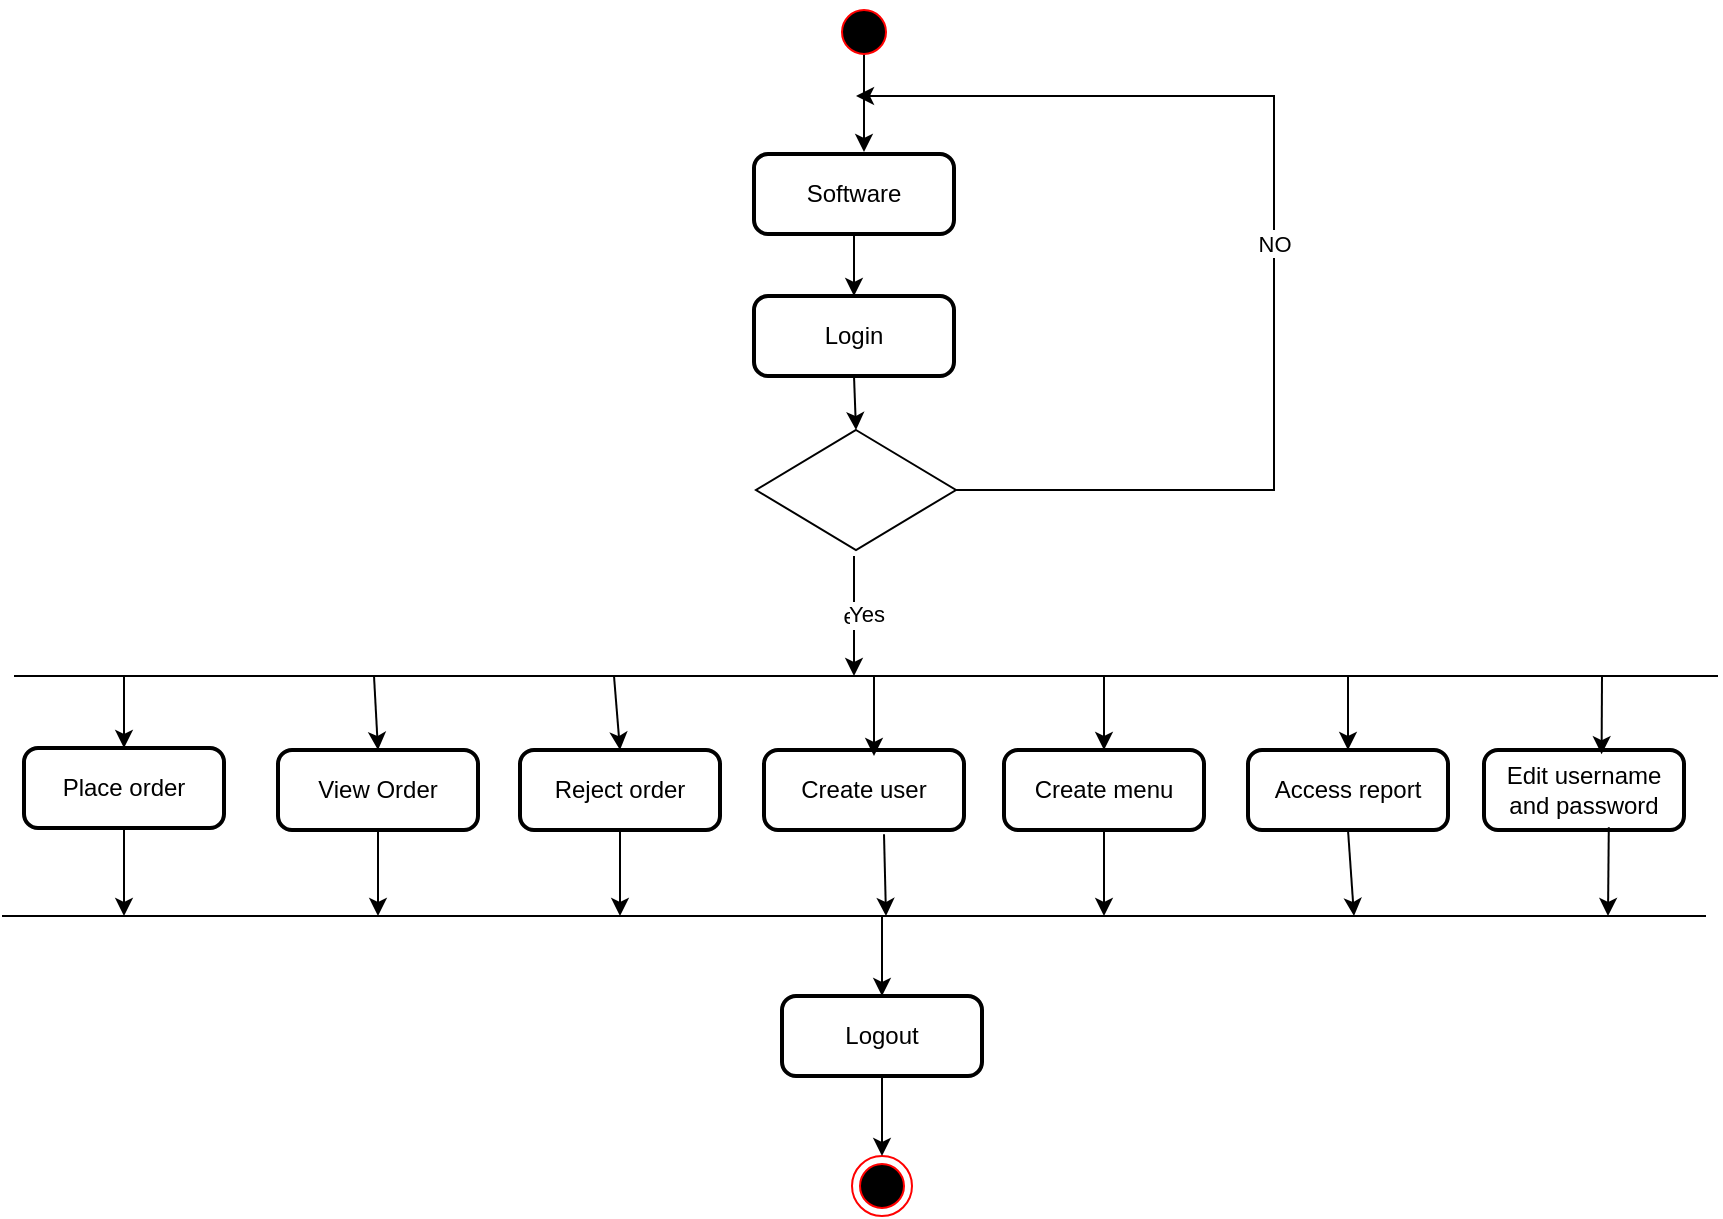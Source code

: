 <mxfile version="24.7.10">
  <diagram name="Page-1" id="VVq9FTgBujGcbOgqGmJe">
    <mxGraphModel dx="1885" dy="595" grid="1" gridSize="10" guides="1" tooltips="1" connect="1" arrows="1" fold="1" page="1" pageScale="1" pageWidth="850" pageHeight="1100" math="0" shadow="0">
      <root>
        <mxCell id="0" />
        <mxCell id="1" parent="0" />
        <mxCell id="jVGJO22E7fSaNDXaeYZa-49" value="" style="edgeStyle=orthogonalEdgeStyle;rounded=0;orthogonalLoop=1;jettySize=auto;html=1;" edge="1" parent="1">
          <mxGeometry relative="1" as="geometry">
            <mxPoint x="425" y="69" as="sourcePoint" />
            <mxPoint x="425" y="118" as="targetPoint" />
          </mxGeometry>
        </mxCell>
        <mxCell id="jVGJO22E7fSaNDXaeYZa-46" value="" style="ellipse;html=1;shape=startState;fillColor=#000000;strokeColor=#ff0000;" vertex="1" parent="1">
          <mxGeometry x="410" y="43" width="30" height="30" as="geometry" />
        </mxCell>
        <mxCell id="jVGJO22E7fSaNDXaeYZa-48" value="Software" style="rounded=1;whiteSpace=wrap;html=1;absoluteArcSize=1;arcSize=14;strokeWidth=2;" vertex="1" parent="1">
          <mxGeometry x="370" y="119" width="100" height="40" as="geometry" />
        </mxCell>
        <mxCell id="jVGJO22E7fSaNDXaeYZa-50" value="Login" style="rounded=1;whiteSpace=wrap;html=1;absoluteArcSize=1;arcSize=14;strokeWidth=2;" vertex="1" parent="1">
          <mxGeometry x="370" y="190" width="100" height="40" as="geometry" />
        </mxCell>
        <mxCell id="jVGJO22E7fSaNDXaeYZa-51" value="" style="shape=rhombus;perimeter=rhombusPerimeter;whiteSpace=wrap;html=1;align=center;" vertex="1" parent="1">
          <mxGeometry x="371" y="257" width="100" height="60" as="geometry" />
        </mxCell>
        <mxCell id="jVGJO22E7fSaNDXaeYZa-52" value="Create user" style="rounded=1;whiteSpace=wrap;html=1;absoluteArcSize=1;arcSize=14;strokeWidth=2;" vertex="1" parent="1">
          <mxGeometry x="375" y="417" width="100" height="40" as="geometry" />
        </mxCell>
        <mxCell id="jVGJO22E7fSaNDXaeYZa-53" value="Reject order" style="rounded=1;whiteSpace=wrap;html=1;absoluteArcSize=1;arcSize=14;strokeWidth=2;" vertex="1" parent="1">
          <mxGeometry x="253" y="417" width="100" height="40" as="geometry" />
        </mxCell>
        <mxCell id="jVGJO22E7fSaNDXaeYZa-54" value="Create menu" style="rounded=1;whiteSpace=wrap;html=1;absoluteArcSize=1;arcSize=14;strokeWidth=2;" vertex="1" parent="1">
          <mxGeometry x="495" y="417" width="100" height="40" as="geometry" />
        </mxCell>
        <mxCell id="jVGJO22E7fSaNDXaeYZa-55" value="Access report" style="rounded=1;whiteSpace=wrap;html=1;absoluteArcSize=1;arcSize=14;strokeWidth=2;" vertex="1" parent="1">
          <mxGeometry x="617" y="417" width="100" height="40" as="geometry" />
        </mxCell>
        <mxCell id="jVGJO22E7fSaNDXaeYZa-56" value="Place order" style="rounded=1;whiteSpace=wrap;html=1;absoluteArcSize=1;arcSize=14;strokeWidth=2;" vertex="1" parent="1">
          <mxGeometry x="5" y="416" width="100" height="40" as="geometry" />
        </mxCell>
        <mxCell id="jVGJO22E7fSaNDXaeYZa-58" value="View Order" style="rounded=1;whiteSpace=wrap;html=1;absoluteArcSize=1;arcSize=14;strokeWidth=2;" vertex="1" parent="1">
          <mxGeometry x="132" y="417" width="100" height="40" as="geometry" />
        </mxCell>
        <mxCell id="jVGJO22E7fSaNDXaeYZa-60" value="Edit username and password" style="rounded=1;whiteSpace=wrap;html=1;absoluteArcSize=1;arcSize=14;strokeWidth=2;" vertex="1" parent="1">
          <mxGeometry x="735" y="417" width="100" height="40" as="geometry" />
        </mxCell>
        <mxCell id="jVGJO22E7fSaNDXaeYZa-61" value="" style="endArrow=classic;html=1;rounded=0;exitX=0.5;exitY=1;exitDx=0;exitDy=0;entryX=0.5;entryY=0;entryDx=0;entryDy=0;" edge="1" parent="1" source="jVGJO22E7fSaNDXaeYZa-48" target="jVGJO22E7fSaNDXaeYZa-50">
          <mxGeometry width="50" height="50" relative="1" as="geometry">
            <mxPoint x="360" y="250" as="sourcePoint" />
            <mxPoint x="410" y="200" as="targetPoint" />
          </mxGeometry>
        </mxCell>
        <mxCell id="jVGJO22E7fSaNDXaeYZa-62" value="NO" style="endArrow=classic;html=1;rounded=0;exitX=1;exitY=0.5;exitDx=0;exitDy=0;" edge="1" parent="1" source="jVGJO22E7fSaNDXaeYZa-51">
          <mxGeometry relative="1" as="geometry">
            <mxPoint x="330" y="220" as="sourcePoint" />
            <mxPoint x="421" y="90" as="targetPoint" />
            <Array as="points">
              <mxPoint x="630" y="287" />
              <mxPoint x="630" y="90" />
            </Array>
          </mxGeometry>
        </mxCell>
        <mxCell id="jVGJO22E7fSaNDXaeYZa-63" value="NO" style="edgeLabel;resizable=0;html=1;;align=center;verticalAlign=middle;" connectable="0" vertex="1" parent="jVGJO22E7fSaNDXaeYZa-62">
          <mxGeometry relative="1" as="geometry" />
        </mxCell>
        <mxCell id="jVGJO22E7fSaNDXaeYZa-64" value="" style="endArrow=classic;html=1;rounded=0;entryX=0.5;entryY=0;entryDx=0;entryDy=0;exitX=0.5;exitY=1;exitDx=0;exitDy=0;" edge="1" parent="1" source="jVGJO22E7fSaNDXaeYZa-50" target="jVGJO22E7fSaNDXaeYZa-51">
          <mxGeometry width="50" height="50" relative="1" as="geometry">
            <mxPoint x="360" y="250" as="sourcePoint" />
            <mxPoint x="410" y="200" as="targetPoint" />
          </mxGeometry>
        </mxCell>
        <mxCell id="jVGJO22E7fSaNDXaeYZa-67" value="" style="endArrow=none;html=1;rounded=0;" edge="1" parent="1">
          <mxGeometry width="50" height="50" relative="1" as="geometry">
            <mxPoint y="380" as="sourcePoint" />
            <mxPoint x="852" y="380" as="targetPoint" />
          </mxGeometry>
        </mxCell>
        <mxCell id="jVGJO22E7fSaNDXaeYZa-68" value="" style="endArrow=classic;html=1;rounded=0;" edge="1" parent="1">
          <mxGeometry relative="1" as="geometry">
            <mxPoint x="420" y="320" as="sourcePoint" />
            <mxPoint x="420" y="380" as="targetPoint" />
          </mxGeometry>
        </mxCell>
        <mxCell id="jVGJO22E7fSaNDXaeYZa-69" value="es" style="edgeLabel;resizable=0;html=1;;align=center;verticalAlign=middle;" connectable="0" vertex="1" parent="jVGJO22E7fSaNDXaeYZa-68">
          <mxGeometry relative="1" as="geometry" />
        </mxCell>
        <mxCell id="jVGJO22E7fSaNDXaeYZa-70" value="Yes" style="edgeLabel;html=1;align=center;verticalAlign=middle;resizable=0;points=[];" vertex="1" connectable="0" parent="jVGJO22E7fSaNDXaeYZa-68">
          <mxGeometry x="-0.049" y="6" relative="1" as="geometry">
            <mxPoint as="offset" />
          </mxGeometry>
        </mxCell>
        <mxCell id="jVGJO22E7fSaNDXaeYZa-71" value="" style="endArrow=none;html=1;rounded=0;" edge="1" parent="1">
          <mxGeometry width="50" height="50" relative="1" as="geometry">
            <mxPoint x="-6" y="500" as="sourcePoint" />
            <mxPoint x="846" y="500" as="targetPoint" />
          </mxGeometry>
        </mxCell>
        <mxCell id="jVGJO22E7fSaNDXaeYZa-73" value="Logout" style="rounded=1;whiteSpace=wrap;html=1;absoluteArcSize=1;arcSize=14;strokeWidth=2;" vertex="1" parent="1">
          <mxGeometry x="384" y="540" width="100" height="40" as="geometry" />
        </mxCell>
        <mxCell id="jVGJO22E7fSaNDXaeYZa-74" value="" style="ellipse;html=1;shape=endState;fillColor=#000000;strokeColor=#ff0000;" vertex="1" parent="1">
          <mxGeometry x="419" y="620" width="30" height="30" as="geometry" />
        </mxCell>
        <mxCell id="jVGJO22E7fSaNDXaeYZa-75" value="" style="endArrow=classic;html=1;rounded=0;entryX=0.5;entryY=0;entryDx=0;entryDy=0;" edge="1" parent="1" target="jVGJO22E7fSaNDXaeYZa-56">
          <mxGeometry width="50" height="50" relative="1" as="geometry">
            <mxPoint x="55" y="380" as="sourcePoint" />
            <mxPoint x="410" y="360" as="targetPoint" />
          </mxGeometry>
        </mxCell>
        <mxCell id="jVGJO22E7fSaNDXaeYZa-84" value="" style="endArrow=classic;html=1;rounded=0;exitX=0.5;exitY=1;exitDx=0;exitDy=0;" edge="1" parent="1" source="jVGJO22E7fSaNDXaeYZa-56">
          <mxGeometry width="50" height="50" relative="1" as="geometry">
            <mxPoint x="350" y="560" as="sourcePoint" />
            <mxPoint x="55" y="500" as="targetPoint" />
          </mxGeometry>
        </mxCell>
        <mxCell id="jVGJO22E7fSaNDXaeYZa-85" value="" style="endArrow=classic;html=1;rounded=0;entryX=0.5;entryY=0;entryDx=0;entryDy=0;" edge="1" parent="1" target="jVGJO22E7fSaNDXaeYZa-58">
          <mxGeometry width="50" height="50" relative="1" as="geometry">
            <mxPoint x="180" y="380" as="sourcePoint" />
            <mxPoint x="400" y="510" as="targetPoint" />
          </mxGeometry>
        </mxCell>
        <mxCell id="jVGJO22E7fSaNDXaeYZa-86" value="" style="endArrow=classic;html=1;rounded=0;exitX=0.5;exitY=1;exitDx=0;exitDy=0;" edge="1" parent="1" source="jVGJO22E7fSaNDXaeYZa-58">
          <mxGeometry width="50" height="50" relative="1" as="geometry">
            <mxPoint x="350" y="560" as="sourcePoint" />
            <mxPoint x="182" y="500" as="targetPoint" />
          </mxGeometry>
        </mxCell>
        <mxCell id="jVGJO22E7fSaNDXaeYZa-88" value="" style="endArrow=classic;html=1;rounded=0;entryX=0.5;entryY=0;entryDx=0;entryDy=0;" edge="1" parent="1" target="jVGJO22E7fSaNDXaeYZa-53">
          <mxGeometry width="50" height="50" relative="1" as="geometry">
            <mxPoint x="300" y="380" as="sourcePoint" />
            <mxPoint x="400" y="510" as="targetPoint" />
          </mxGeometry>
        </mxCell>
        <mxCell id="jVGJO22E7fSaNDXaeYZa-89" value="" style="endArrow=classic;html=1;rounded=0;exitX=0.5;exitY=1;exitDx=0;exitDy=0;" edge="1" parent="1" source="jVGJO22E7fSaNDXaeYZa-53">
          <mxGeometry width="50" height="50" relative="1" as="geometry">
            <mxPoint x="350" y="560" as="sourcePoint" />
            <mxPoint x="303" y="500" as="targetPoint" />
          </mxGeometry>
        </mxCell>
        <mxCell id="jVGJO22E7fSaNDXaeYZa-90" value="" style="endArrow=classic;html=1;rounded=0;" edge="1" parent="1">
          <mxGeometry width="50" height="50" relative="1" as="geometry">
            <mxPoint x="430" y="380" as="sourcePoint" />
            <mxPoint x="430" y="420" as="targetPoint" />
          </mxGeometry>
        </mxCell>
        <mxCell id="jVGJO22E7fSaNDXaeYZa-91" value="" style="endArrow=classic;html=1;rounded=0;exitX=0.6;exitY=1.053;exitDx=0;exitDy=0;exitPerimeter=0;" edge="1" parent="1" source="jVGJO22E7fSaNDXaeYZa-52">
          <mxGeometry width="50" height="50" relative="1" as="geometry">
            <mxPoint x="436" y="460" as="sourcePoint" />
            <mxPoint x="436" y="500" as="targetPoint" />
          </mxGeometry>
        </mxCell>
        <mxCell id="jVGJO22E7fSaNDXaeYZa-93" value="" style="endArrow=classic;html=1;rounded=0;entryX=0.5;entryY=0;entryDx=0;entryDy=0;" edge="1" parent="1" target="jVGJO22E7fSaNDXaeYZa-54">
          <mxGeometry width="50" height="50" relative="1" as="geometry">
            <mxPoint x="545" y="380" as="sourcePoint" />
            <mxPoint x="400" y="510" as="targetPoint" />
          </mxGeometry>
        </mxCell>
        <mxCell id="jVGJO22E7fSaNDXaeYZa-94" value="" style="endArrow=classic;html=1;rounded=0;exitX=0.5;exitY=1;exitDx=0;exitDy=0;" edge="1" parent="1" source="jVGJO22E7fSaNDXaeYZa-54">
          <mxGeometry width="50" height="50" relative="1" as="geometry">
            <mxPoint x="350" y="560" as="sourcePoint" />
            <mxPoint x="545" y="500" as="targetPoint" />
          </mxGeometry>
        </mxCell>
        <mxCell id="jVGJO22E7fSaNDXaeYZa-95" value="" style="endArrow=classic;html=1;rounded=0;entryX=0.5;entryY=0;entryDx=0;entryDy=0;" edge="1" parent="1" target="jVGJO22E7fSaNDXaeYZa-55">
          <mxGeometry width="50" height="50" relative="1" as="geometry">
            <mxPoint x="667" y="380" as="sourcePoint" />
            <mxPoint x="400" y="510" as="targetPoint" />
          </mxGeometry>
        </mxCell>
        <mxCell id="jVGJO22E7fSaNDXaeYZa-96" value="" style="endArrow=classic;html=1;rounded=0;exitX=0.5;exitY=1;exitDx=0;exitDy=0;" edge="1" parent="1" source="jVGJO22E7fSaNDXaeYZa-55">
          <mxGeometry width="50" height="50" relative="1" as="geometry">
            <mxPoint x="350" y="560" as="sourcePoint" />
            <mxPoint x="670" y="500" as="targetPoint" />
          </mxGeometry>
        </mxCell>
        <mxCell id="jVGJO22E7fSaNDXaeYZa-97" value="" style="endArrow=classic;html=1;rounded=0;entryX=0.588;entryY=0.053;entryDx=0;entryDy=0;entryPerimeter=0;" edge="1" parent="1" target="jVGJO22E7fSaNDXaeYZa-60">
          <mxGeometry width="50" height="50" relative="1" as="geometry">
            <mxPoint x="794" y="380" as="sourcePoint" />
            <mxPoint x="400" y="510" as="targetPoint" />
          </mxGeometry>
        </mxCell>
        <mxCell id="jVGJO22E7fSaNDXaeYZa-98" value="" style="endArrow=classic;html=1;rounded=0;exitX=0.624;exitY=0.965;exitDx=0;exitDy=0;exitPerimeter=0;" edge="1" parent="1" source="jVGJO22E7fSaNDXaeYZa-60">
          <mxGeometry width="50" height="50" relative="1" as="geometry">
            <mxPoint x="350" y="560" as="sourcePoint" />
            <mxPoint x="797" y="500" as="targetPoint" />
          </mxGeometry>
        </mxCell>
        <mxCell id="jVGJO22E7fSaNDXaeYZa-99" value="" style="endArrow=classic;html=1;rounded=0;entryX=0.5;entryY=0;entryDx=0;entryDy=0;" edge="1" parent="1" target="jVGJO22E7fSaNDXaeYZa-73">
          <mxGeometry width="50" height="50" relative="1" as="geometry">
            <mxPoint x="434" y="500" as="sourcePoint" />
            <mxPoint x="400" y="510" as="targetPoint" />
          </mxGeometry>
        </mxCell>
        <mxCell id="jVGJO22E7fSaNDXaeYZa-100" value="" style="endArrow=classic;html=1;rounded=0;entryX=0.5;entryY=0;entryDx=0;entryDy=0;exitX=0.5;exitY=1;exitDx=0;exitDy=0;" edge="1" parent="1" source="jVGJO22E7fSaNDXaeYZa-73" target="jVGJO22E7fSaNDXaeYZa-74">
          <mxGeometry width="50" height="50" relative="1" as="geometry">
            <mxPoint x="350" y="560" as="sourcePoint" />
            <mxPoint x="400" y="510" as="targetPoint" />
          </mxGeometry>
        </mxCell>
      </root>
    </mxGraphModel>
  </diagram>
</mxfile>
